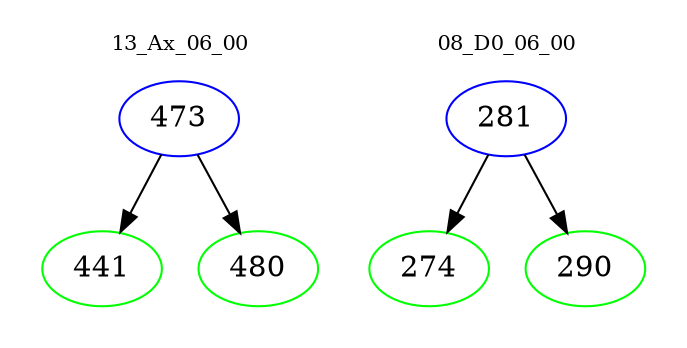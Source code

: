 digraph{
subgraph cluster_0 {
color = white
label = "13_Ax_06_00";
fontsize=10;
T0_473 [label="473", color="blue"]
T0_473 -> T0_441 [color="black"]
T0_441 [label="441", color="green"]
T0_473 -> T0_480 [color="black"]
T0_480 [label="480", color="green"]
}
subgraph cluster_1 {
color = white
label = "08_D0_06_00";
fontsize=10;
T1_281 [label="281", color="blue"]
T1_281 -> T1_274 [color="black"]
T1_274 [label="274", color="green"]
T1_281 -> T1_290 [color="black"]
T1_290 [label="290", color="green"]
}
}
